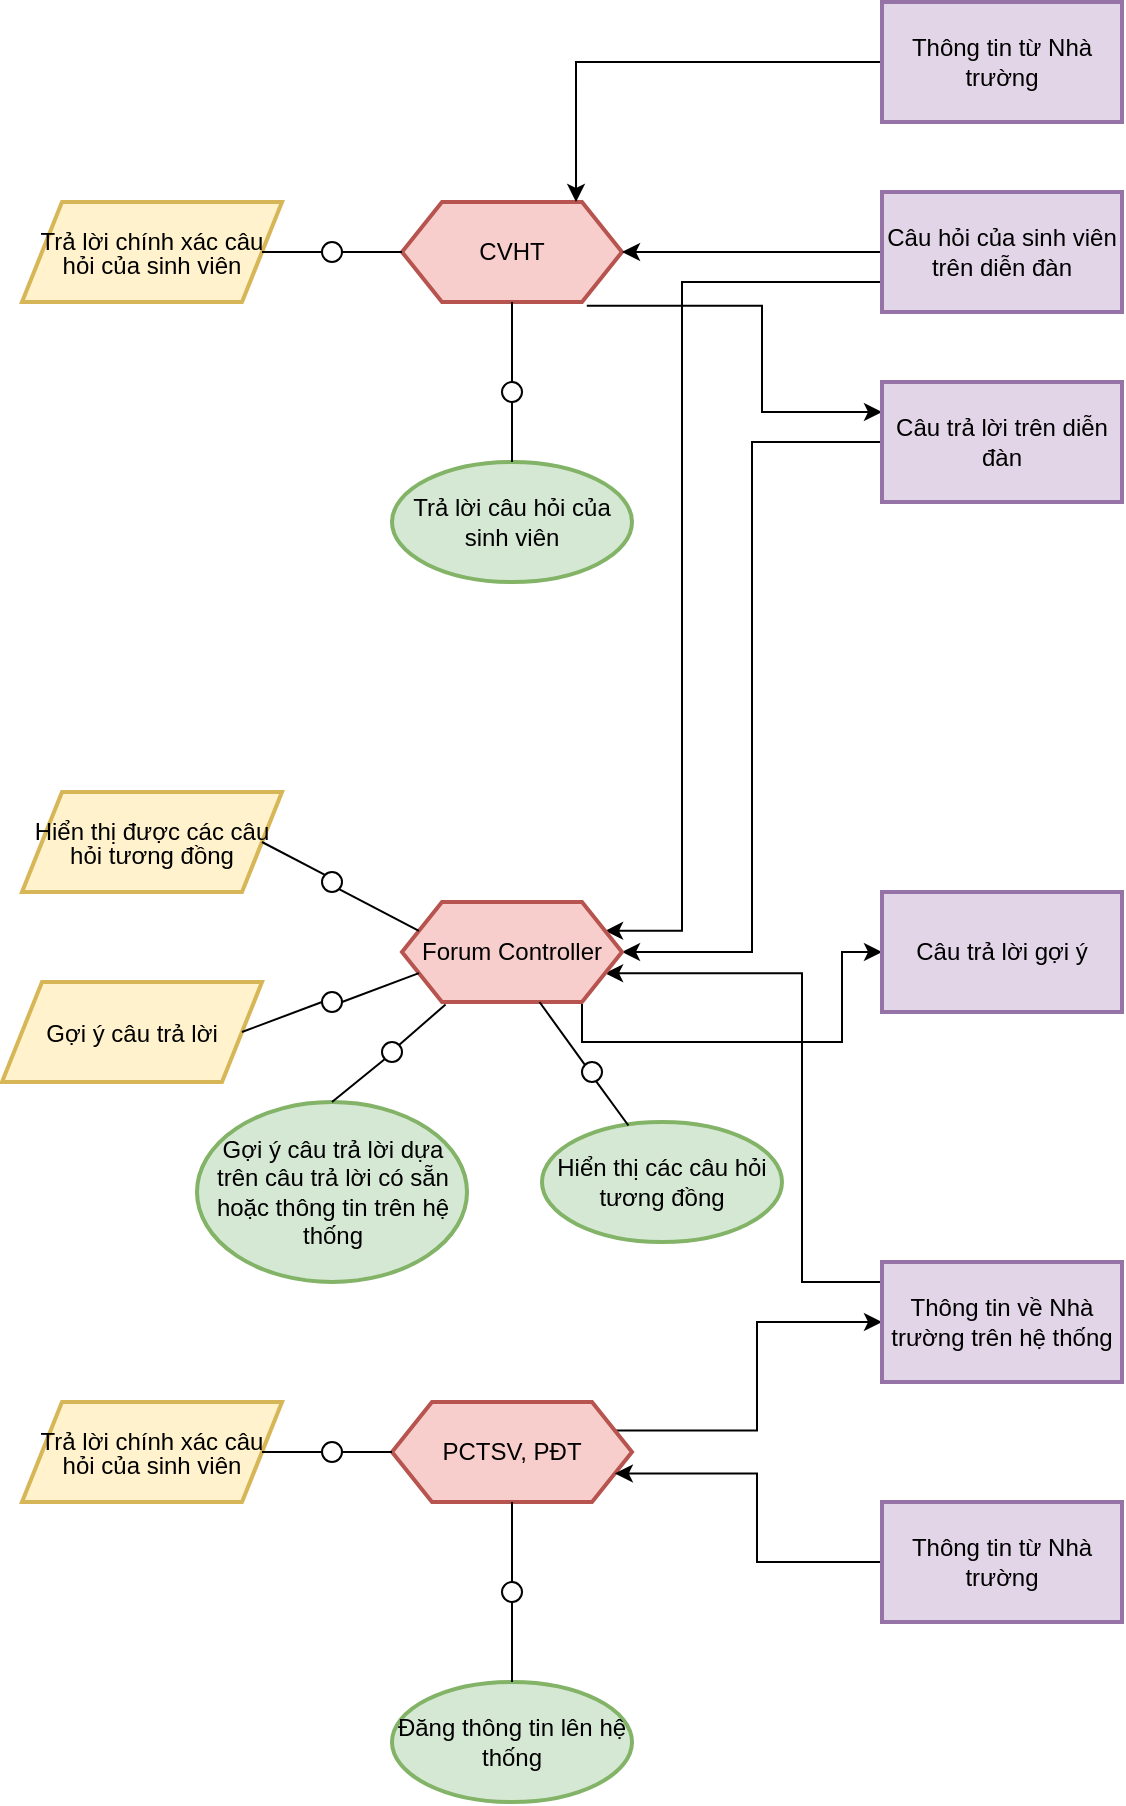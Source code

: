 <mxfile version="26.1.3">
  <diagram name="Page-1" id="cxbLiS9NmMJ1xF7XLfUb">
    <mxGraphModel dx="1615" dy="951" grid="1" gridSize="10" guides="1" tooltips="1" connect="1" arrows="1" fold="1" page="1" pageScale="1" pageWidth="850" pageHeight="1100" math="0" shadow="0">
      <root>
        <mxCell id="0" />
        <mxCell id="1" parent="0" />
        <mxCell id="SzfD7wxugyMzjf5wT04s-8" style="edgeStyle=orthogonalEdgeStyle;rounded=0;orthogonalLoop=1;jettySize=auto;html=1;entryX=0;entryY=0.25;entryDx=0;entryDy=0;exitX=0.84;exitY=1.038;exitDx=0;exitDy=0;exitPerimeter=0;" edge="1" parent="1" source="SzfD7wxugyMzjf5wT04s-3" target="SzfD7wxugyMzjf5wT04s-7">
          <mxGeometry relative="1" as="geometry">
            <Array as="points">
              <mxPoint x="550" y="272" />
              <mxPoint x="550" y="325" />
            </Array>
          </mxGeometry>
        </mxCell>
        <mxCell id="SzfD7wxugyMzjf5wT04s-3" value="CVHT" style="shape=hexagon;perimeter=hexagonPerimeter2;whiteSpace=wrap;html=1;fixedSize=1;fillColor=#f8cecc;strokeColor=#b85450;strokeWidth=2;" vertex="1" parent="1">
          <mxGeometry x="370" y="220" width="110" height="50" as="geometry" />
        </mxCell>
        <mxCell id="SzfD7wxugyMzjf5wT04s-6" style="edgeStyle=orthogonalEdgeStyle;rounded=0;orthogonalLoop=1;jettySize=auto;html=1;entryX=1;entryY=0.5;entryDx=0;entryDy=0;" edge="1" parent="1" source="SzfD7wxugyMzjf5wT04s-5" target="SzfD7wxugyMzjf5wT04s-3">
          <mxGeometry relative="1" as="geometry" />
        </mxCell>
        <mxCell id="SzfD7wxugyMzjf5wT04s-47" style="edgeStyle=orthogonalEdgeStyle;rounded=0;orthogonalLoop=1;jettySize=auto;html=1;entryX=1;entryY=0.25;entryDx=0;entryDy=0;exitX=0;exitY=0.75;exitDx=0;exitDy=0;" edge="1" parent="1" source="SzfD7wxugyMzjf5wT04s-5" target="SzfD7wxugyMzjf5wT04s-46">
          <mxGeometry relative="1" as="geometry">
            <mxPoint x="680" y="260" as="sourcePoint" />
            <mxPoint x="539.998" y="584.423" as="targetPoint" />
            <Array as="points">
              <mxPoint x="510" y="260" />
              <mxPoint x="510" y="584" />
            </Array>
          </mxGeometry>
        </mxCell>
        <mxCell id="SzfD7wxugyMzjf5wT04s-5" value="Câu hỏi của sinh viên trên diễn đàn" style="rounded=0;whiteSpace=wrap;html=1;fillColor=#e1d5e7;strokeColor=#9673a6;strokeWidth=2;" vertex="1" parent="1">
          <mxGeometry x="610" y="215" width="120" height="60" as="geometry" />
        </mxCell>
        <mxCell id="SzfD7wxugyMzjf5wT04s-49" style="edgeStyle=orthogonalEdgeStyle;rounded=0;orthogonalLoop=1;jettySize=auto;html=1;entryX=1;entryY=0.5;entryDx=0;entryDy=0;" edge="1" parent="1" source="SzfD7wxugyMzjf5wT04s-7" target="SzfD7wxugyMzjf5wT04s-46">
          <mxGeometry relative="1" as="geometry" />
        </mxCell>
        <mxCell id="SzfD7wxugyMzjf5wT04s-7" value="Câu trả lời trên diễn đàn" style="rounded=0;whiteSpace=wrap;html=1;fillColor=#e1d5e7;strokeColor=#9673a6;strokeWidth=2;" vertex="1" parent="1">
          <mxGeometry x="610" y="310" width="120" height="60" as="geometry" />
        </mxCell>
        <mxCell id="SzfD7wxugyMzjf5wT04s-9" value="Trả lời câu hỏi của sinh viên" style="ellipse;whiteSpace=wrap;html=1;fillColor=#d5e8d4;strokeColor=#82b366;strokeWidth=2;" vertex="1" parent="1">
          <mxGeometry x="365" y="350" width="120" height="60" as="geometry" />
        </mxCell>
        <mxCell id="SzfD7wxugyMzjf5wT04s-20" value="" style="group;rotation=90;" vertex="1" connectable="0" parent="1">
          <mxGeometry x="330" y="240" width="10" height="10" as="geometry" />
        </mxCell>
        <mxCell id="SzfD7wxugyMzjf5wT04s-21" value="" style="ellipse;whiteSpace=wrap;html=1;aspect=fixed;rotation=90;" vertex="1" parent="SzfD7wxugyMzjf5wT04s-20">
          <mxGeometry width="10" height="10" as="geometry" />
        </mxCell>
        <mxCell id="SzfD7wxugyMzjf5wT04s-25" style="edgeStyle=orthogonalEdgeStyle;rounded=0;orthogonalLoop=1;jettySize=auto;html=1;entryX=0.791;entryY=0;entryDx=0;entryDy=0;entryPerimeter=0;" edge="1" parent="1" source="SzfD7wxugyMzjf5wT04s-24" target="SzfD7wxugyMzjf5wT04s-3">
          <mxGeometry relative="1" as="geometry" />
        </mxCell>
        <mxCell id="SzfD7wxugyMzjf5wT04s-24" value="Thông tin từ Nhà trường" style="rounded=0;whiteSpace=wrap;html=1;fillColor=#e1d5e7;strokeColor=#9673a6;strokeWidth=2;" vertex="1" parent="1">
          <mxGeometry x="610" y="120" width="120" height="60" as="geometry" />
        </mxCell>
        <mxCell id="SzfD7wxugyMzjf5wT04s-10" value="" style="ellipse;whiteSpace=wrap;html=1;aspect=fixed;" vertex="1" parent="1">
          <mxGeometry x="420" y="310" width="10" height="10" as="geometry" />
        </mxCell>
        <mxCell id="SzfD7wxugyMzjf5wT04s-12" value="" style="endArrow=none;html=1;rounded=0;entryX=0.5;entryY=1;entryDx=0;entryDy=0;exitX=0.5;exitY=0;exitDx=0;exitDy=0;" edge="1" parent="1" source="SzfD7wxugyMzjf5wT04s-10" target="SzfD7wxugyMzjf5wT04s-3">
          <mxGeometry width="50" height="50" relative="1" as="geometry">
            <mxPoint x="420" y="300" as="sourcePoint" />
            <mxPoint x="470" y="250" as="targetPoint" />
          </mxGeometry>
        </mxCell>
        <mxCell id="SzfD7wxugyMzjf5wT04s-14" value="" style="endArrow=none;html=1;rounded=0;entryX=0.5;entryY=1;entryDx=0;entryDy=0;exitX=0.5;exitY=0;exitDx=0;exitDy=0;" edge="1" parent="1" source="SzfD7wxugyMzjf5wT04s-9" target="SzfD7wxugyMzjf5wT04s-10">
          <mxGeometry width="50" height="50" relative="1" as="geometry">
            <mxPoint x="435" y="310" as="sourcePoint" />
            <mxPoint x="435" y="280" as="targetPoint" />
          </mxGeometry>
        </mxCell>
        <mxCell id="SzfD7wxugyMzjf5wT04s-26" value="&lt;div style=&quot;line-height: 100%;&quot;&gt;Trả lời chính xác câu hỏi của sinh viên&lt;/div&gt;" style="shape=parallelogram;perimeter=parallelogramPerimeter;whiteSpace=wrap;html=1;fixedSize=1;fillColor=#fff2cc;strokeColor=#d6b656;strokeWidth=2;align=center;" vertex="1" parent="1">
          <mxGeometry x="180" y="220" width="130" height="50" as="geometry" />
        </mxCell>
        <mxCell id="SzfD7wxugyMzjf5wT04s-22" value="" style="endArrow=none;html=1;rounded=0;entryX=0;entryY=0.5;entryDx=0;entryDy=0;exitX=0.5;exitY=0;exitDx=0;exitDy=0;" edge="1" parent="1" source="SzfD7wxugyMzjf5wT04s-21" target="SzfD7wxugyMzjf5wT04s-3">
          <mxGeometry width="50" height="50" relative="1" as="geometry">
            <mxPoint x="340" y="240" as="sourcePoint" />
            <mxPoint x="390" y="290" as="targetPoint" />
          </mxGeometry>
        </mxCell>
        <mxCell id="SzfD7wxugyMzjf5wT04s-23" value="" style="endArrow=none;html=1;rounded=0;entryX=0.5;entryY=1;entryDx=0;entryDy=0;exitX=1;exitY=0.5;exitDx=0;exitDy=0;" edge="1" parent="1" target="SzfD7wxugyMzjf5wT04s-21" source="SzfD7wxugyMzjf5wT04s-26">
          <mxGeometry width="50" height="50" relative="1" as="geometry">
            <mxPoint x="330" y="255" as="sourcePoint" />
            <mxPoint x="360" y="255" as="targetPoint" />
          </mxGeometry>
        </mxCell>
        <mxCell id="SzfD7wxugyMzjf5wT04s-31" style="edgeStyle=orthogonalEdgeStyle;rounded=0;orthogonalLoop=1;jettySize=auto;html=1;entryX=0;entryY=0.5;entryDx=0;entryDy=0;exitX=1;exitY=0.25;exitDx=0;exitDy=0;" edge="1" parent="1" source="SzfD7wxugyMzjf5wT04s-27" target="SzfD7wxugyMzjf5wT04s-29">
          <mxGeometry relative="1" as="geometry" />
        </mxCell>
        <mxCell id="SzfD7wxugyMzjf5wT04s-27" value="PCTSV, PĐT" style="shape=hexagon;perimeter=hexagonPerimeter2;whiteSpace=wrap;html=1;fixedSize=1;fillColor=#f8cecc;strokeColor=#b85450;strokeWidth=2;" vertex="1" parent="1">
          <mxGeometry x="365" y="820" width="120" height="50" as="geometry" />
        </mxCell>
        <mxCell id="SzfD7wxugyMzjf5wT04s-30" style="edgeStyle=orthogonalEdgeStyle;rounded=0;orthogonalLoop=1;jettySize=auto;html=1;entryX=1;entryY=0.75;entryDx=0;entryDy=0;" edge="1" parent="1" source="SzfD7wxugyMzjf5wT04s-28" target="SzfD7wxugyMzjf5wT04s-27">
          <mxGeometry relative="1" as="geometry" />
        </mxCell>
        <mxCell id="SzfD7wxugyMzjf5wT04s-28" value="Thông tin từ Nhà trường" style="rounded=0;whiteSpace=wrap;html=1;fillColor=#e1d5e7;strokeColor=#9673a6;strokeWidth=2;" vertex="1" parent="1">
          <mxGeometry x="610" y="870" width="120" height="60" as="geometry" />
        </mxCell>
        <mxCell id="SzfD7wxugyMzjf5wT04s-50" style="edgeStyle=orthogonalEdgeStyle;rounded=0;orthogonalLoop=1;jettySize=auto;html=1;entryX=1;entryY=0.75;entryDx=0;entryDy=0;" edge="1" parent="1" source="SzfD7wxugyMzjf5wT04s-29" target="SzfD7wxugyMzjf5wT04s-46">
          <mxGeometry relative="1" as="geometry">
            <Array as="points">
              <mxPoint x="570" y="760" />
              <mxPoint x="570" y="606" />
            </Array>
          </mxGeometry>
        </mxCell>
        <mxCell id="SzfD7wxugyMzjf5wT04s-29" value="Thông tin về Nhà trường trên hệ thống" style="rounded=0;whiteSpace=wrap;html=1;fillColor=#e1d5e7;strokeColor=#9673a6;strokeWidth=2;" vertex="1" parent="1">
          <mxGeometry x="610" y="750" width="120" height="60" as="geometry" />
        </mxCell>
        <mxCell id="SzfD7wxugyMzjf5wT04s-32" value="Đăng thông tin lên hệ thống" style="ellipse;whiteSpace=wrap;html=1;fillColor=#d5e8d4;strokeColor=#82b366;strokeWidth=2;" vertex="1" parent="1">
          <mxGeometry x="365" y="960" width="120" height="60" as="geometry" />
        </mxCell>
        <mxCell id="SzfD7wxugyMzjf5wT04s-38" value="" style="ellipse;whiteSpace=wrap;html=1;aspect=fixed;rotation=90;" vertex="1" parent="1">
          <mxGeometry x="420" y="910" width="10" height="10" as="geometry" />
        </mxCell>
        <mxCell id="SzfD7wxugyMzjf5wT04s-40" value="" style="endArrow=none;html=1;rounded=0;entryX=0.5;entryY=1;entryDx=0;entryDy=0;exitX=0;exitY=0.5;exitDx=0;exitDy=0;" edge="1" parent="1" source="SzfD7wxugyMzjf5wT04s-38" target="SzfD7wxugyMzjf5wT04s-27">
          <mxGeometry width="50" height="50" relative="1" as="geometry">
            <mxPoint x="360" y="950" as="sourcePoint" />
            <mxPoint x="410" y="900" as="targetPoint" />
          </mxGeometry>
        </mxCell>
        <mxCell id="SzfD7wxugyMzjf5wT04s-41" value="" style="endArrow=none;html=1;rounded=0;entryX=1;entryY=0.5;entryDx=0;entryDy=0;exitX=0.5;exitY=0;exitDx=0;exitDy=0;" edge="1" parent="1" source="SzfD7wxugyMzjf5wT04s-32" target="SzfD7wxugyMzjf5wT04s-38">
          <mxGeometry width="50" height="50" relative="1" as="geometry">
            <mxPoint x="435" y="920" as="sourcePoint" />
            <mxPoint x="435" y="880" as="targetPoint" />
          </mxGeometry>
        </mxCell>
        <mxCell id="SzfD7wxugyMzjf5wT04s-42" value="&lt;div style=&quot;line-height: 100%;&quot;&gt;Trả lời chính xác câu hỏi của sinh viên&lt;/div&gt;" style="shape=parallelogram;perimeter=parallelogramPerimeter;whiteSpace=wrap;html=1;fixedSize=1;fillColor=#fff2cc;strokeColor=#d6b656;strokeWidth=2;align=center;" vertex="1" parent="1">
          <mxGeometry x="180" y="820" width="130" height="50" as="geometry" />
        </mxCell>
        <mxCell id="SzfD7wxugyMzjf5wT04s-43" value="" style="ellipse;whiteSpace=wrap;html=1;aspect=fixed;rotation=90;" vertex="1" parent="1">
          <mxGeometry x="330" y="840" width="10" height="10" as="geometry" />
        </mxCell>
        <mxCell id="SzfD7wxugyMzjf5wT04s-44" value="" style="endArrow=none;html=1;rounded=0;exitX=1;exitY=0.5;exitDx=0;exitDy=0;entryX=0.5;entryY=1;entryDx=0;entryDy=0;" edge="1" parent="1" source="SzfD7wxugyMzjf5wT04s-42" target="SzfD7wxugyMzjf5wT04s-43">
          <mxGeometry width="50" height="50" relative="1" as="geometry">
            <mxPoint x="370" y="810" as="sourcePoint" />
            <mxPoint x="420" y="760" as="targetPoint" />
          </mxGeometry>
        </mxCell>
        <mxCell id="SzfD7wxugyMzjf5wT04s-45" value="" style="endArrow=none;html=1;rounded=0;exitX=0.5;exitY=0;exitDx=0;exitDy=0;entryX=0;entryY=0.5;entryDx=0;entryDy=0;" edge="1" parent="1" source="SzfD7wxugyMzjf5wT04s-43" target="SzfD7wxugyMzjf5wT04s-27">
          <mxGeometry width="50" height="50" relative="1" as="geometry">
            <mxPoint x="340" y="850" as="sourcePoint" />
            <mxPoint x="390" y="800" as="targetPoint" />
          </mxGeometry>
        </mxCell>
        <mxCell id="SzfD7wxugyMzjf5wT04s-52" style="edgeStyle=orthogonalEdgeStyle;rounded=0;orthogonalLoop=1;jettySize=auto;html=1;entryX=0;entryY=0.5;entryDx=0;entryDy=0;" edge="1" parent="1" source="SzfD7wxugyMzjf5wT04s-46" target="SzfD7wxugyMzjf5wT04s-51">
          <mxGeometry relative="1" as="geometry">
            <Array as="points">
              <mxPoint x="460" y="640" />
              <mxPoint x="590" y="640" />
              <mxPoint x="590" y="595" />
            </Array>
          </mxGeometry>
        </mxCell>
        <mxCell id="SzfD7wxugyMzjf5wT04s-46" value="Forum Controller" style="shape=hexagon;perimeter=hexagonPerimeter2;whiteSpace=wrap;html=1;fixedSize=1;fillColor=#f8cecc;strokeColor=#b85450;strokeWidth=2;" vertex="1" parent="1">
          <mxGeometry x="370" y="570" width="110" height="50" as="geometry" />
        </mxCell>
        <mxCell id="SzfD7wxugyMzjf5wT04s-51" value="Câu trả lời gợi ý" style="rounded=0;whiteSpace=wrap;html=1;fillColor=#e1d5e7;strokeColor=#9673a6;strokeWidth=2;" vertex="1" parent="1">
          <mxGeometry x="610" y="565" width="120" height="60" as="geometry" />
        </mxCell>
        <mxCell id="SzfD7wxugyMzjf5wT04s-53" value="Hiển thị các câu hỏi tương đồng" style="ellipse;whiteSpace=wrap;html=1;fillColor=#d5e8d4;strokeColor=#82b366;strokeWidth=2;" vertex="1" parent="1">
          <mxGeometry x="440" y="680" width="120" height="60" as="geometry" />
        </mxCell>
        <mxCell id="SzfD7wxugyMzjf5wT04s-54" value="Gợi ý câu trả lời dựa trên câu trả lời có sẵn hoặc thông tin trên hệ thống" style="ellipse;whiteSpace=wrap;html=1;fillColor=#d5e8d4;strokeColor=#82b366;strokeWidth=2;" vertex="1" parent="1">
          <mxGeometry x="267.5" y="670" width="135" height="90" as="geometry" />
        </mxCell>
        <mxCell id="SzfD7wxugyMzjf5wT04s-55" value="" style="ellipse;whiteSpace=wrap;html=1;aspect=fixed;rotation=90;" vertex="1" parent="1">
          <mxGeometry x="360" y="640" width="10" height="10" as="geometry" />
        </mxCell>
        <mxCell id="SzfD7wxugyMzjf5wT04s-56" value="" style="ellipse;whiteSpace=wrap;html=1;aspect=fixed;rotation=90;" vertex="1" parent="1">
          <mxGeometry x="460" y="650" width="10" height="10" as="geometry" />
        </mxCell>
        <mxCell id="SzfD7wxugyMzjf5wT04s-58" value="" style="endArrow=none;html=1;rounded=0;entryX=0.625;entryY=1;entryDx=0;entryDy=0;exitX=0;exitY=1;exitDx=0;exitDy=0;" edge="1" parent="1" source="SzfD7wxugyMzjf5wT04s-56" target="SzfD7wxugyMzjf5wT04s-46">
          <mxGeometry width="50" height="50" relative="1" as="geometry">
            <mxPoint x="430" y="680" as="sourcePoint" />
            <mxPoint x="480" y="630" as="targetPoint" />
          </mxGeometry>
        </mxCell>
        <mxCell id="SzfD7wxugyMzjf5wT04s-59" value="" style="endArrow=none;html=1;rounded=0;exitX=0.36;exitY=0.029;exitDx=0;exitDy=0;exitPerimeter=0;entryX=0.943;entryY=0.308;entryDx=0;entryDy=0;entryPerimeter=0;" edge="1" parent="1" source="SzfD7wxugyMzjf5wT04s-53" target="SzfD7wxugyMzjf5wT04s-56">
          <mxGeometry width="50" height="50" relative="1" as="geometry">
            <mxPoint x="471" y="661" as="sourcePoint" />
            <mxPoint x="470" y="660" as="targetPoint" />
          </mxGeometry>
        </mxCell>
        <mxCell id="SzfD7wxugyMzjf5wT04s-60" value="" style="endArrow=none;html=1;rounded=0;entryX=0.198;entryY=1.025;entryDx=0;entryDy=0;entryPerimeter=0;exitX=0;exitY=0;exitDx=0;exitDy=0;" edge="1" parent="1" source="SzfD7wxugyMzjf5wT04s-55" target="SzfD7wxugyMzjf5wT04s-46">
          <mxGeometry width="50" height="50" relative="1" as="geometry">
            <mxPoint x="380" y="670" as="sourcePoint" />
            <mxPoint x="430" y="620" as="targetPoint" />
          </mxGeometry>
        </mxCell>
        <mxCell id="SzfD7wxugyMzjf5wT04s-61" value="" style="endArrow=none;html=1;rounded=0;entryX=1;entryY=1;entryDx=0;entryDy=0;exitX=0.5;exitY=0;exitDx=0;exitDy=0;" edge="1" parent="1" source="SzfD7wxugyMzjf5wT04s-54" target="SzfD7wxugyMzjf5wT04s-55">
          <mxGeometry width="50" height="50" relative="1" as="geometry">
            <mxPoint x="379" y="651" as="sourcePoint" />
            <mxPoint x="402" y="631" as="targetPoint" />
          </mxGeometry>
        </mxCell>
        <mxCell id="SzfD7wxugyMzjf5wT04s-62" value="&lt;div style=&quot;line-height: 100%;&quot;&gt;Hiển thị được các câu hỏi tương đồng&lt;/div&gt;" style="shape=parallelogram;perimeter=parallelogramPerimeter;whiteSpace=wrap;html=1;fixedSize=1;fillColor=#fff2cc;strokeColor=#d6b656;strokeWidth=2;align=center;" vertex="1" parent="1">
          <mxGeometry x="180" y="515" width="130" height="50" as="geometry" />
        </mxCell>
        <mxCell id="SzfD7wxugyMzjf5wT04s-63" value="&lt;div style=&quot;line-height: 100%;&quot;&gt;Gợi ý câu trả lời&lt;/div&gt;" style="shape=parallelogram;perimeter=parallelogramPerimeter;whiteSpace=wrap;html=1;fixedSize=1;fillColor=#fff2cc;strokeColor=#d6b656;strokeWidth=2;align=center;" vertex="1" parent="1">
          <mxGeometry x="170" y="610" width="130" height="50" as="geometry" />
        </mxCell>
        <mxCell id="SzfD7wxugyMzjf5wT04s-64" value="" style="ellipse;whiteSpace=wrap;html=1;aspect=fixed;rotation=90;" vertex="1" parent="1">
          <mxGeometry x="330" y="615" width="10" height="10" as="geometry" />
        </mxCell>
        <mxCell id="SzfD7wxugyMzjf5wT04s-65" value="" style="ellipse;whiteSpace=wrap;html=1;aspect=fixed;rotation=90;" vertex="1" parent="1">
          <mxGeometry x="330" y="555" width="10" height="10" as="geometry" />
        </mxCell>
        <mxCell id="SzfD7wxugyMzjf5wT04s-66" value="" style="endArrow=none;html=1;rounded=0;entryX=0;entryY=0.75;entryDx=0;entryDy=0;exitX=0.5;exitY=0;exitDx=0;exitDy=0;" edge="1" parent="1" source="SzfD7wxugyMzjf5wT04s-64" target="SzfD7wxugyMzjf5wT04s-46">
          <mxGeometry width="50" height="50" relative="1" as="geometry">
            <mxPoint x="340" y="630" as="sourcePoint" />
            <mxPoint x="390" y="580" as="targetPoint" />
          </mxGeometry>
        </mxCell>
        <mxCell id="SzfD7wxugyMzjf5wT04s-67" value="" style="endArrow=none;html=1;rounded=0;entryX=0.5;entryY=1;entryDx=0;entryDy=0;exitX=1;exitY=0.5;exitDx=0;exitDy=0;" edge="1" parent="1" source="SzfD7wxugyMzjf5wT04s-63" target="SzfD7wxugyMzjf5wT04s-64">
          <mxGeometry width="50" height="50" relative="1" as="geometry">
            <mxPoint x="350" y="630" as="sourcePoint" />
            <mxPoint x="388" y="616" as="targetPoint" />
          </mxGeometry>
        </mxCell>
        <mxCell id="SzfD7wxugyMzjf5wT04s-68" value="" style="endArrow=none;html=1;rounded=0;entryX=0;entryY=0.25;entryDx=0;entryDy=0;exitX=1;exitY=0;exitDx=0;exitDy=0;" edge="1" parent="1" source="SzfD7wxugyMzjf5wT04s-65" target="SzfD7wxugyMzjf5wT04s-46">
          <mxGeometry width="50" height="50" relative="1" as="geometry">
            <mxPoint x="360" y="640" as="sourcePoint" />
            <mxPoint x="398" y="626" as="targetPoint" />
          </mxGeometry>
        </mxCell>
        <mxCell id="SzfD7wxugyMzjf5wT04s-69" value="" style="endArrow=none;html=1;rounded=0;entryX=0;entryY=1;entryDx=0;entryDy=0;exitX=1;exitY=0.5;exitDx=0;exitDy=0;" edge="1" parent="1" source="SzfD7wxugyMzjf5wT04s-62" target="SzfD7wxugyMzjf5wT04s-65">
          <mxGeometry width="50" height="50" relative="1" as="geometry">
            <mxPoint x="359" y="559" as="sourcePoint" />
            <mxPoint x="388" y="594" as="targetPoint" />
          </mxGeometry>
        </mxCell>
      </root>
    </mxGraphModel>
  </diagram>
</mxfile>
